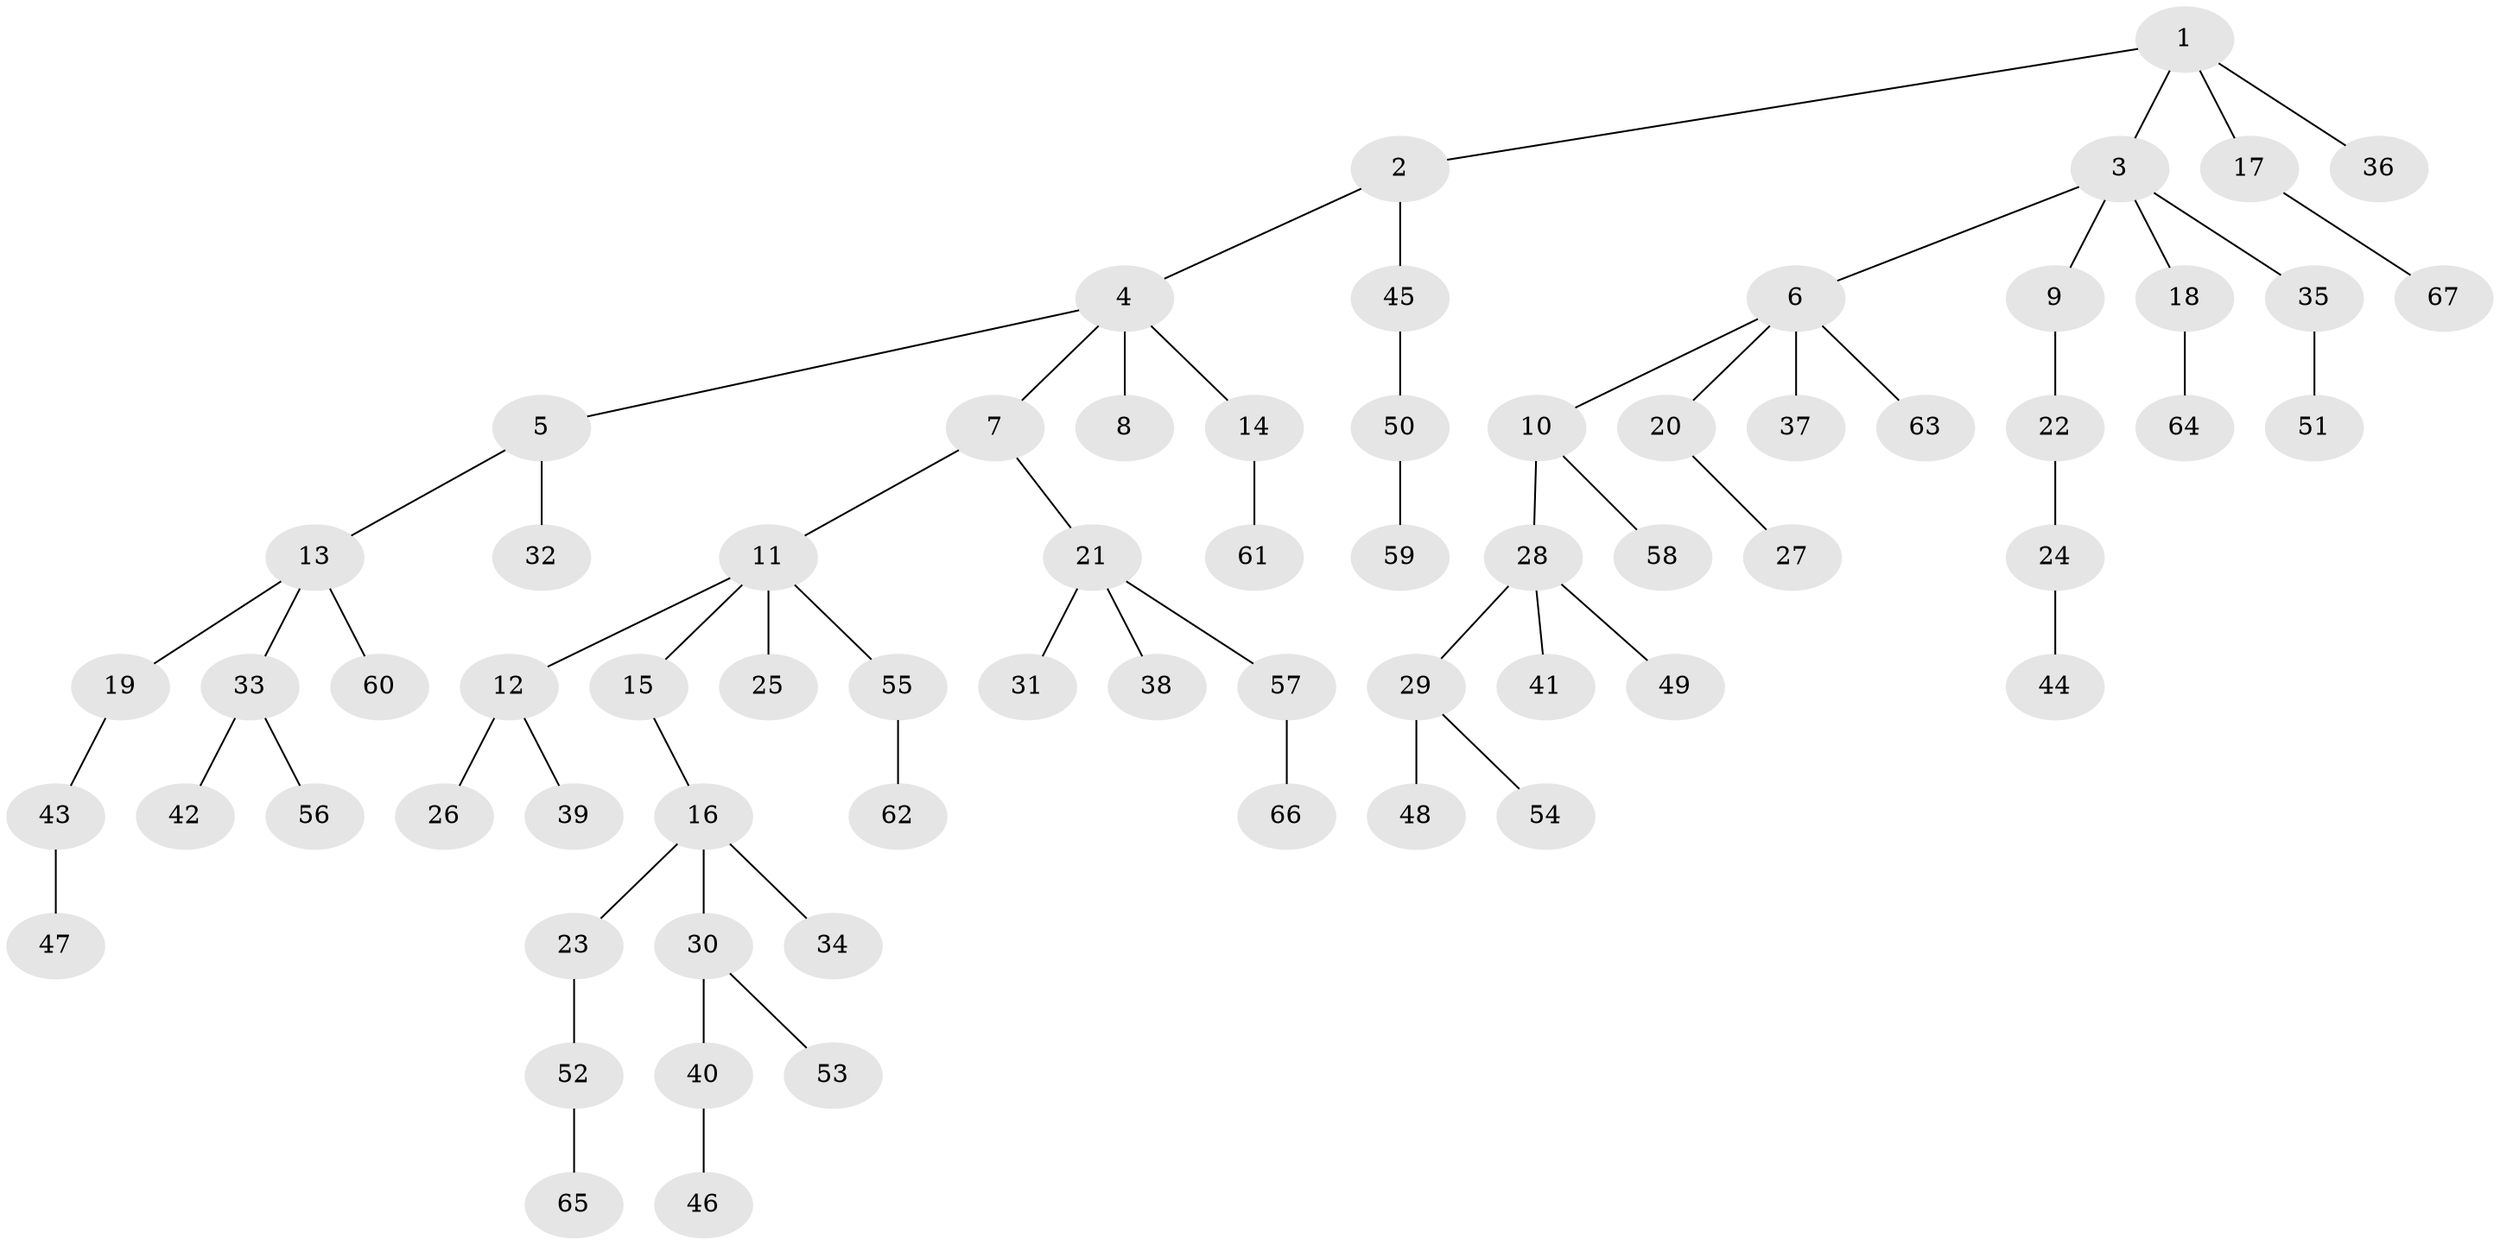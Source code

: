 // coarse degree distribution, {3: 0.14893617021276595, 4: 0.06382978723404255, 5: 0.02127659574468085, 2: 0.3829787234042553, 1: 0.3829787234042553}
// Generated by graph-tools (version 1.1) at 2025/37/03/04/25 23:37:21]
// undirected, 67 vertices, 66 edges
graph export_dot {
  node [color=gray90,style=filled];
  1;
  2;
  3;
  4;
  5;
  6;
  7;
  8;
  9;
  10;
  11;
  12;
  13;
  14;
  15;
  16;
  17;
  18;
  19;
  20;
  21;
  22;
  23;
  24;
  25;
  26;
  27;
  28;
  29;
  30;
  31;
  32;
  33;
  34;
  35;
  36;
  37;
  38;
  39;
  40;
  41;
  42;
  43;
  44;
  45;
  46;
  47;
  48;
  49;
  50;
  51;
  52;
  53;
  54;
  55;
  56;
  57;
  58;
  59;
  60;
  61;
  62;
  63;
  64;
  65;
  66;
  67;
  1 -- 2;
  1 -- 3;
  1 -- 17;
  1 -- 36;
  2 -- 4;
  2 -- 45;
  3 -- 6;
  3 -- 9;
  3 -- 18;
  3 -- 35;
  4 -- 5;
  4 -- 7;
  4 -- 8;
  4 -- 14;
  5 -- 13;
  5 -- 32;
  6 -- 10;
  6 -- 20;
  6 -- 37;
  6 -- 63;
  7 -- 11;
  7 -- 21;
  9 -- 22;
  10 -- 28;
  10 -- 58;
  11 -- 12;
  11 -- 15;
  11 -- 25;
  11 -- 55;
  12 -- 26;
  12 -- 39;
  13 -- 19;
  13 -- 33;
  13 -- 60;
  14 -- 61;
  15 -- 16;
  16 -- 23;
  16 -- 30;
  16 -- 34;
  17 -- 67;
  18 -- 64;
  19 -- 43;
  20 -- 27;
  21 -- 31;
  21 -- 38;
  21 -- 57;
  22 -- 24;
  23 -- 52;
  24 -- 44;
  28 -- 29;
  28 -- 41;
  28 -- 49;
  29 -- 48;
  29 -- 54;
  30 -- 40;
  30 -- 53;
  33 -- 42;
  33 -- 56;
  35 -- 51;
  40 -- 46;
  43 -- 47;
  45 -- 50;
  50 -- 59;
  52 -- 65;
  55 -- 62;
  57 -- 66;
}
